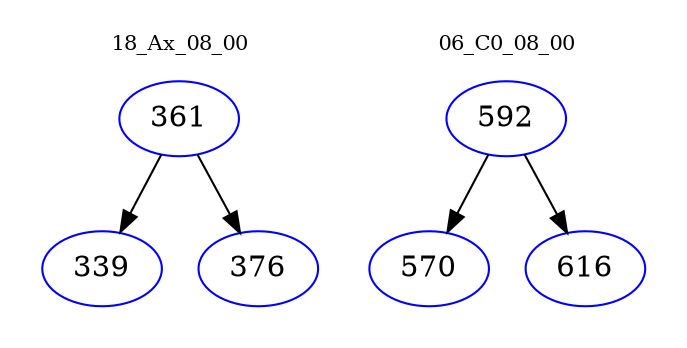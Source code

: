digraph{
subgraph cluster_0 {
color = white
label = "18_Ax_08_00";
fontsize=10;
T0_361 [label="361", color="blue"]
T0_361 -> T0_339 [color="black"]
T0_339 [label="339", color="blue"]
T0_361 -> T0_376 [color="black"]
T0_376 [label="376", color="blue"]
}
subgraph cluster_1 {
color = white
label = "06_C0_08_00";
fontsize=10;
T1_592 [label="592", color="blue"]
T1_592 -> T1_570 [color="black"]
T1_570 [label="570", color="blue"]
T1_592 -> T1_616 [color="black"]
T1_616 [label="616", color="blue"]
}
}
